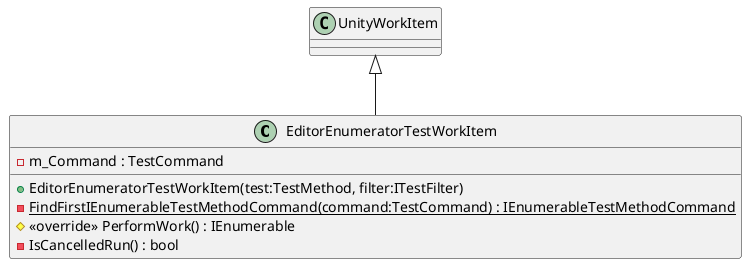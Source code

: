 @startuml
class EditorEnumeratorTestWorkItem {
    - m_Command : TestCommand
    + EditorEnumeratorTestWorkItem(test:TestMethod, filter:ITestFilter)
    - {static} FindFirstIEnumerableTestMethodCommand(command:TestCommand) : IEnumerableTestMethodCommand
    # <<override>> PerformWork() : IEnumerable
    - IsCancelledRun() : bool
}
UnityWorkItem <|-- EditorEnumeratorTestWorkItem
@enduml

